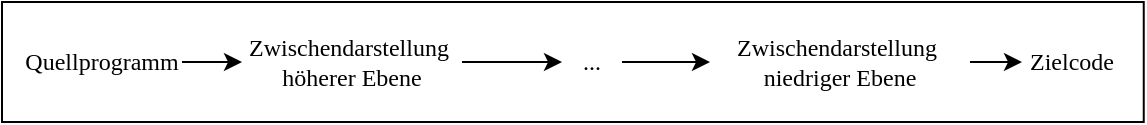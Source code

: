 <mxfile version="14.4.3" type="device"><diagram id="TsYOmIv66EJKlMN46_1y" name="Page-1"><mxGraphModel dx="984" dy="474" grid="1" gridSize="10" guides="1" tooltips="1" connect="1" arrows="1" fold="1" page="1" pageScale="1" pageWidth="827" pageHeight="1169" math="0" shadow="0"><root><mxCell id="0"/><mxCell id="1" parent="0"/><mxCell id="AWtKzzECzvqSI-WHESpm-1" value="" style="rounded=0;whiteSpace=wrap;html=1;fontSize=12;fontFamily=Times New Roman;" vertex="1" parent="1"><mxGeometry x="60" y="40" width="570.87" height="60" as="geometry"/></mxCell><mxCell id="AWtKzzECzvqSI-WHESpm-2" value="Quellprogramm" style="text;html=1;strokeColor=none;fillColor=none;align=center;verticalAlign=middle;whiteSpace=wrap;rounded=0;fontFamily=Times New Roman;" vertex="1" parent="1"><mxGeometry x="70" y="60" width="80" height="20" as="geometry"/></mxCell><mxCell id="AWtKzzECzvqSI-WHESpm-3" value="Zwischendarstellung&amp;nbsp;&lt;br&gt;höherer Ebene" style="text;html=1;strokeColor=none;fillColor=none;align=center;verticalAlign=middle;whiteSpace=wrap;rounded=0;fontFamily=Times New Roman;" vertex="1" parent="1"><mxGeometry x="180" y="60" width="110" height="20" as="geometry"/></mxCell><mxCell id="AWtKzzECzvqSI-WHESpm-5" value="Zwischendarstellung&amp;nbsp;&lt;br&gt;niedriger Ebene" style="text;html=1;strokeColor=none;fillColor=none;align=center;verticalAlign=middle;whiteSpace=wrap;rounded=0;fontFamily=Times New Roman;" vertex="1" parent="1"><mxGeometry x="414" y="60" width="130" height="20" as="geometry"/></mxCell><mxCell id="AWtKzzECzvqSI-WHESpm-6" value="Zielcode" style="text;html=1;strokeColor=none;fillColor=none;align=center;verticalAlign=middle;whiteSpace=wrap;rounded=0;fontFamily=Times New Roman;" vertex="1" parent="1"><mxGeometry x="570" y="60" width="50" height="20" as="geometry"/></mxCell><mxCell id="AWtKzzECzvqSI-WHESpm-7" value="..." style="text;html=1;strokeColor=none;fillColor=none;align=center;verticalAlign=middle;whiteSpace=wrap;rounded=0;fontFamily=Times New Roman;" vertex="1" parent="1"><mxGeometry x="340" y="60" width="30" height="20" as="geometry"/></mxCell><mxCell id="AWtKzzECzvqSI-WHESpm-8" value="" style="endArrow=classic;html=1;fontFamily=Times New Roman;exitX=1;exitY=0.5;exitDx=0;exitDy=0;entryX=0;entryY=0.5;entryDx=0;entryDy=0;" edge="1" parent="1" source="AWtKzzECzvqSI-WHESpm-2" target="AWtKzzECzvqSI-WHESpm-3"><mxGeometry width="50" height="50" relative="1" as="geometry"><mxPoint x="270" y="190" as="sourcePoint"/><mxPoint x="320" y="140" as="targetPoint"/></mxGeometry></mxCell><mxCell id="AWtKzzECzvqSI-WHESpm-9" value="" style="endArrow=classic;html=1;fontFamily=Times New Roman;exitX=1;exitY=0.5;exitDx=0;exitDy=0;entryX=0;entryY=0.5;entryDx=0;entryDy=0;" edge="1" parent="1" source="AWtKzzECzvqSI-WHESpm-3" target="AWtKzzECzvqSI-WHESpm-7"><mxGeometry width="50" height="50" relative="1" as="geometry"><mxPoint x="270" y="190" as="sourcePoint"/><mxPoint x="320" y="140" as="targetPoint"/></mxGeometry></mxCell><mxCell id="AWtKzzECzvqSI-WHESpm-10" value="" style="endArrow=classic;html=1;fontFamily=Times New Roman;entryX=0;entryY=0.5;entryDx=0;entryDy=0;exitX=1;exitY=0.5;exitDx=0;exitDy=0;" edge="1" parent="1" source="AWtKzzECzvqSI-WHESpm-7" target="AWtKzzECzvqSI-WHESpm-5"><mxGeometry width="50" height="50" relative="1" as="geometry"><mxPoint x="320" y="260" as="sourcePoint"/><mxPoint x="370" y="210" as="targetPoint"/></mxGeometry></mxCell><mxCell id="AWtKzzECzvqSI-WHESpm-11" value="" style="endArrow=classic;html=1;fontFamily=Times New Roman;entryX=0;entryY=0.5;entryDx=0;entryDy=0;exitX=1;exitY=0.5;exitDx=0;exitDy=0;" edge="1" parent="1" source="AWtKzzECzvqSI-WHESpm-5" target="AWtKzzECzvqSI-WHESpm-6"><mxGeometry width="50" height="50" relative="1" as="geometry"><mxPoint x="270" y="180" as="sourcePoint"/><mxPoint x="320" y="140" as="targetPoint"/></mxGeometry></mxCell></root></mxGraphModel></diagram></mxfile>